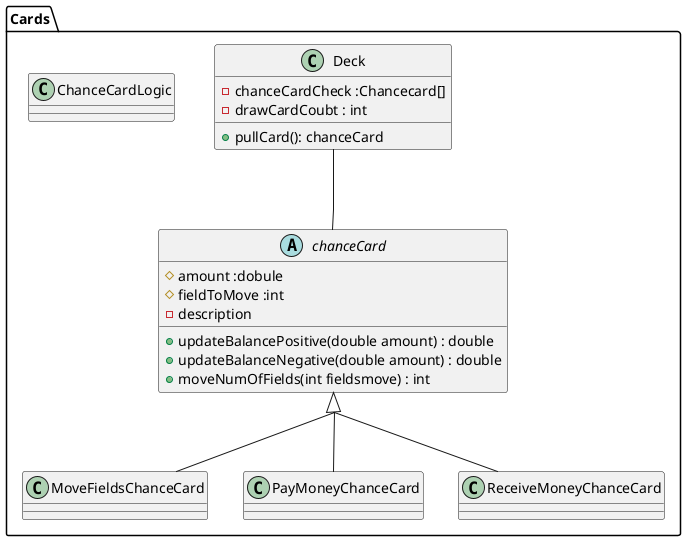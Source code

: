 @startuml
'https://plantuml.com/class-diagram

skinparam groupInheritance 2

skinparam linetype polyline
package Cards
{
   abstract class chanceCard{
       #amount :dobule
       #fieldToMove :int
       -description

       +updateBalancePositive(double amount) : double
       +updateBalanceNegative(double amount) : double
       +moveNumOfFields(int fieldsmove) : int
   }
   class Deck{
      -chanceCardCheck :Chancecard[]
      -drawCardCoubt : int

      +pullCard(): chanceCard
   }
   class ChanceCardLogic{
   }
   class MoveFieldsChanceCard{

   }
   class PayMoneyChanceCard{

   }
   class ReceiveMoneyChanceCard{

   }
}

Deck -- chanceCard
chanceCard <|-- MoveFieldsChanceCard
chanceCard <|-- PayMoneyChanceCard
chanceCard <|-- ReceiveMoneyChanceCard


@enduml